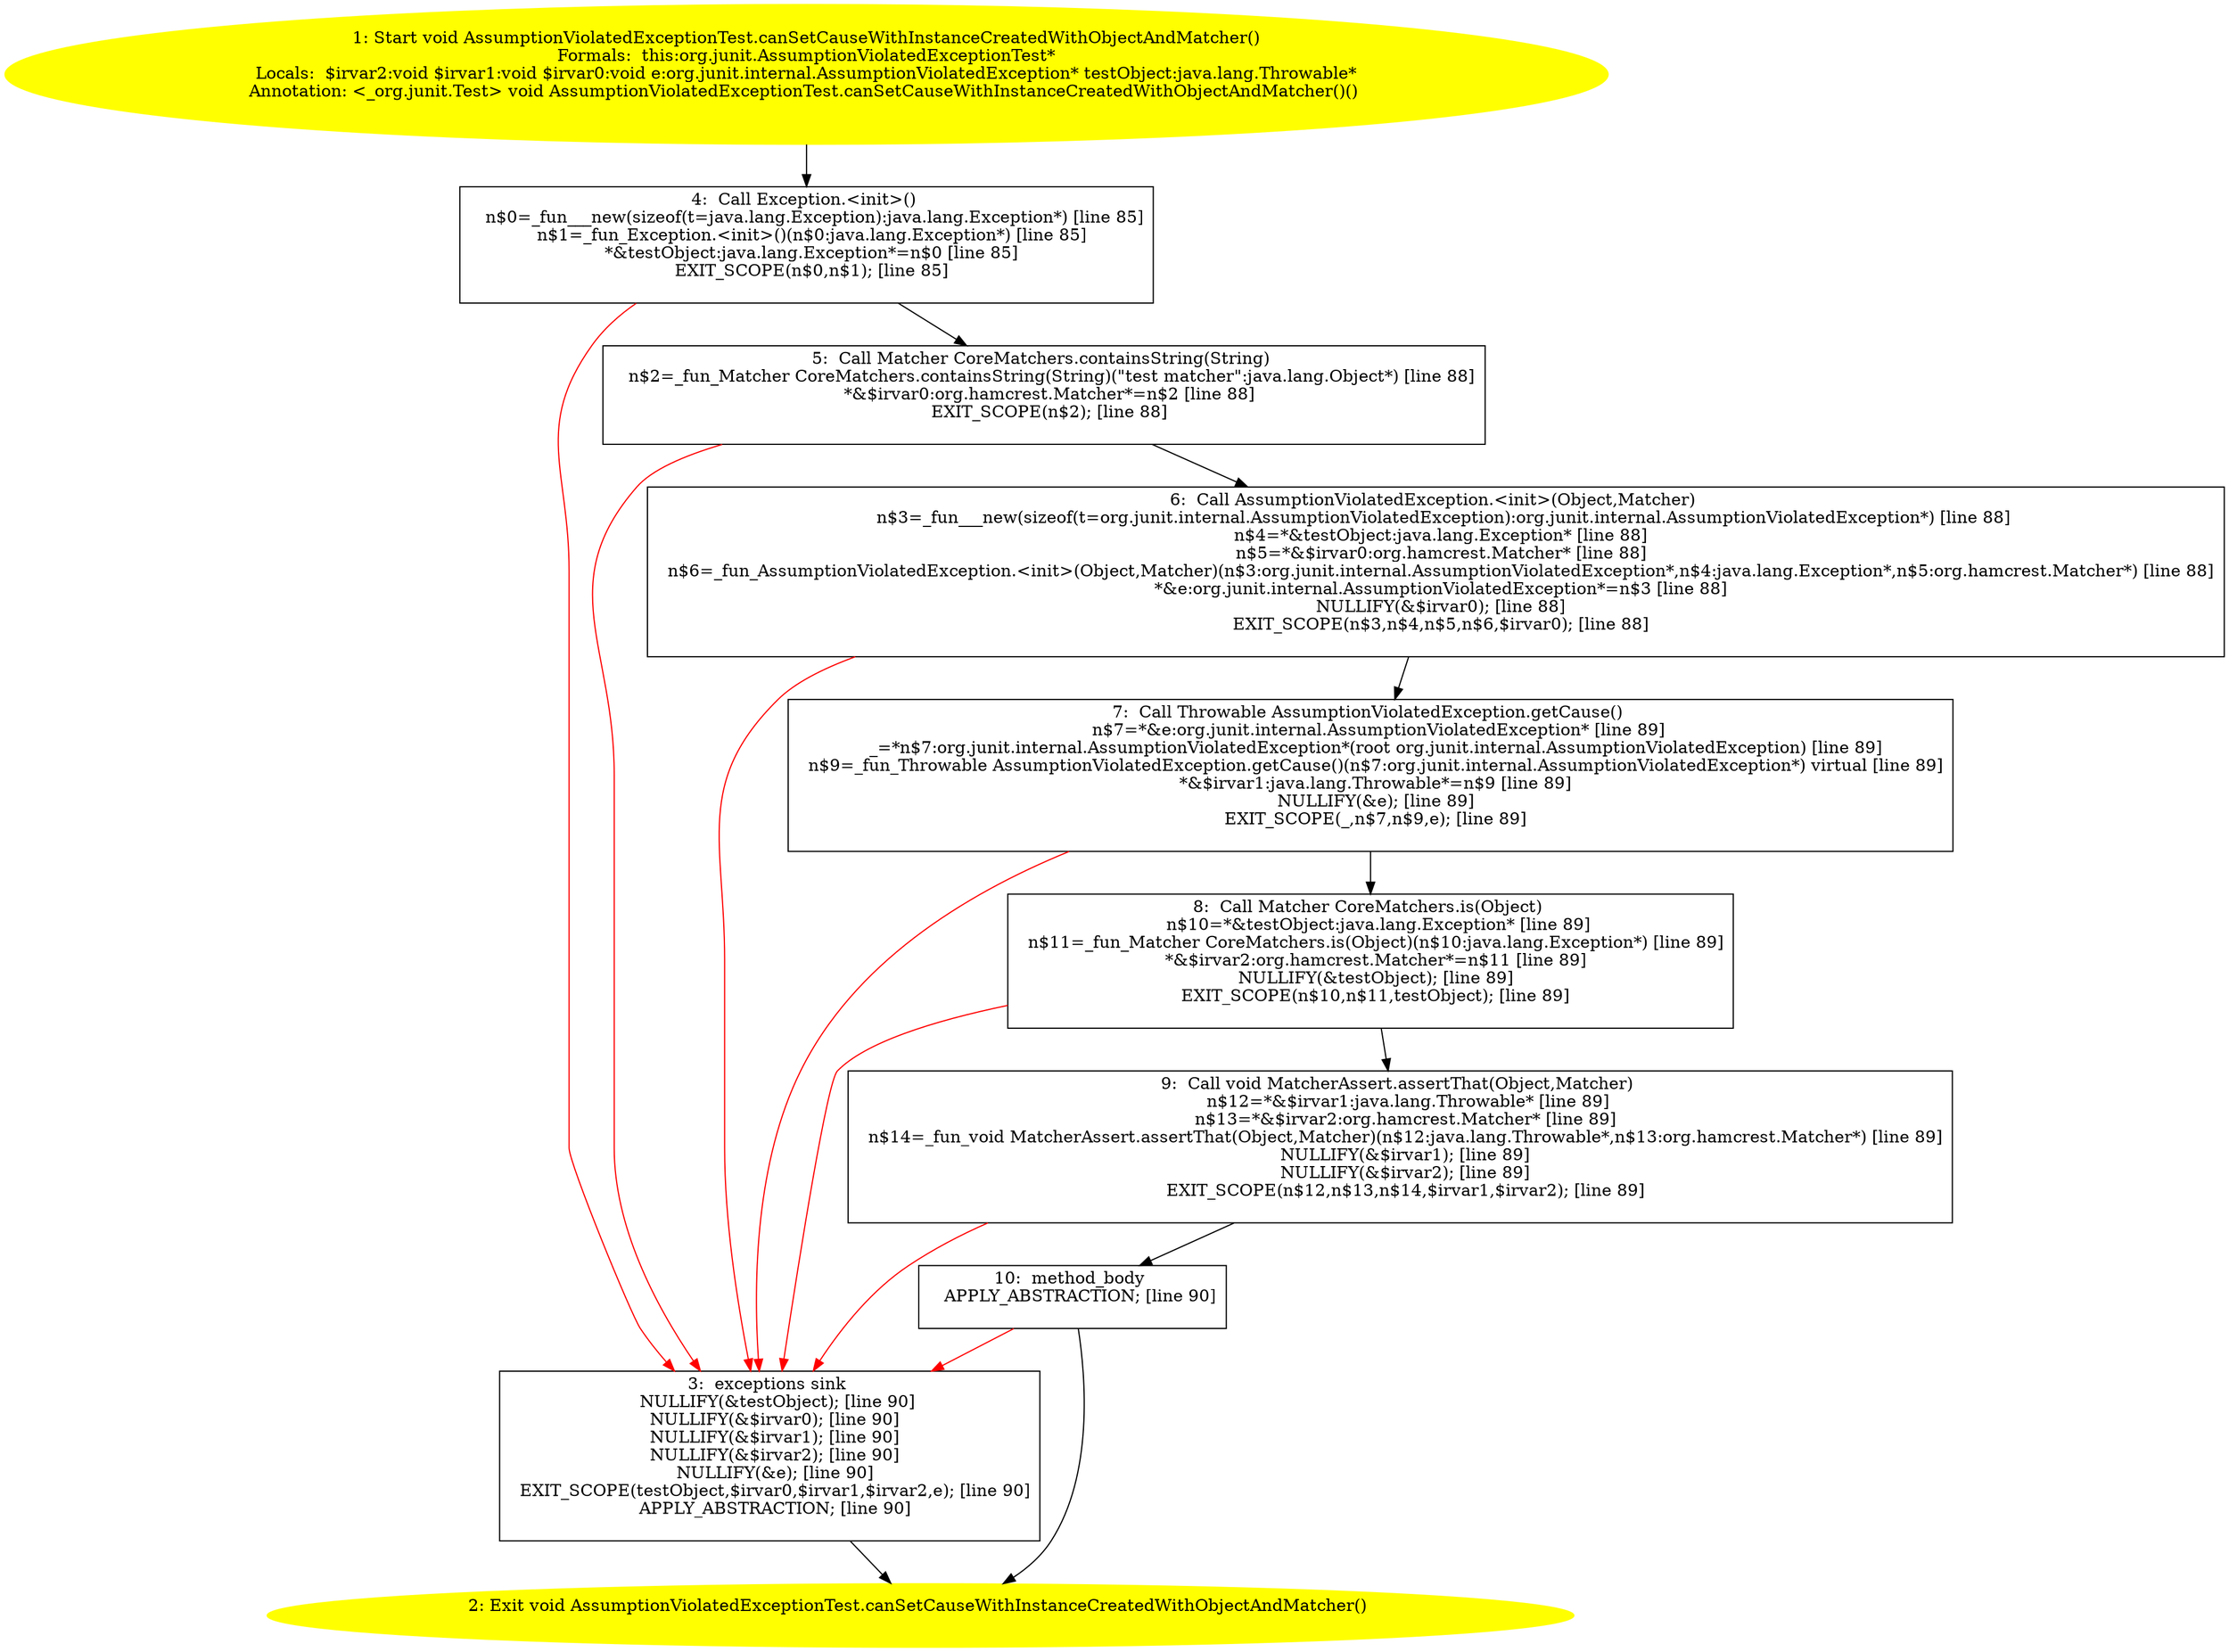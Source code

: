 /* @generated */
digraph cfg {
"org.junit.AssumptionViolatedExceptionTest.canSetCauseWithInstanceCreatedWithObjectAndMatcher():void.8380d3564e1d2e651a5c638d8a9336e9_1" [label="1: Start void AssumptionViolatedExceptionTest.canSetCauseWithInstanceCreatedWithObjectAndMatcher()\nFormals:  this:org.junit.AssumptionViolatedExceptionTest*\nLocals:  $irvar2:void $irvar1:void $irvar0:void e:org.junit.internal.AssumptionViolatedException* testObject:java.lang.Throwable*\nAnnotation: <_org.junit.Test> void AssumptionViolatedExceptionTest.canSetCauseWithInstanceCreatedWithObjectAndMatcher()() \n  " color=yellow style=filled]
	

	 "org.junit.AssumptionViolatedExceptionTest.canSetCauseWithInstanceCreatedWithObjectAndMatcher():void.8380d3564e1d2e651a5c638d8a9336e9_1" -> "org.junit.AssumptionViolatedExceptionTest.canSetCauseWithInstanceCreatedWithObjectAndMatcher():void.8380d3564e1d2e651a5c638d8a9336e9_4" ;
"org.junit.AssumptionViolatedExceptionTest.canSetCauseWithInstanceCreatedWithObjectAndMatcher():void.8380d3564e1d2e651a5c638d8a9336e9_2" [label="2: Exit void AssumptionViolatedExceptionTest.canSetCauseWithInstanceCreatedWithObjectAndMatcher() \n  " color=yellow style=filled]
	

"org.junit.AssumptionViolatedExceptionTest.canSetCauseWithInstanceCreatedWithObjectAndMatcher():void.8380d3564e1d2e651a5c638d8a9336e9_3" [label="3:  exceptions sink \n   NULLIFY(&testObject); [line 90]\n  NULLIFY(&$irvar0); [line 90]\n  NULLIFY(&$irvar1); [line 90]\n  NULLIFY(&$irvar2); [line 90]\n  NULLIFY(&e); [line 90]\n  EXIT_SCOPE(testObject,$irvar0,$irvar1,$irvar2,e); [line 90]\n  APPLY_ABSTRACTION; [line 90]\n " shape="box"]
	

	 "org.junit.AssumptionViolatedExceptionTest.canSetCauseWithInstanceCreatedWithObjectAndMatcher():void.8380d3564e1d2e651a5c638d8a9336e9_3" -> "org.junit.AssumptionViolatedExceptionTest.canSetCauseWithInstanceCreatedWithObjectAndMatcher():void.8380d3564e1d2e651a5c638d8a9336e9_2" ;
"org.junit.AssumptionViolatedExceptionTest.canSetCauseWithInstanceCreatedWithObjectAndMatcher():void.8380d3564e1d2e651a5c638d8a9336e9_4" [label="4:  Call Exception.<init>() \n   n$0=_fun___new(sizeof(t=java.lang.Exception):java.lang.Exception*) [line 85]\n  n$1=_fun_Exception.<init>()(n$0:java.lang.Exception*) [line 85]\n  *&testObject:java.lang.Exception*=n$0 [line 85]\n  EXIT_SCOPE(n$0,n$1); [line 85]\n " shape="box"]
	

	 "org.junit.AssumptionViolatedExceptionTest.canSetCauseWithInstanceCreatedWithObjectAndMatcher():void.8380d3564e1d2e651a5c638d8a9336e9_4" -> "org.junit.AssumptionViolatedExceptionTest.canSetCauseWithInstanceCreatedWithObjectAndMatcher():void.8380d3564e1d2e651a5c638d8a9336e9_5" ;
	 "org.junit.AssumptionViolatedExceptionTest.canSetCauseWithInstanceCreatedWithObjectAndMatcher():void.8380d3564e1d2e651a5c638d8a9336e9_4" -> "org.junit.AssumptionViolatedExceptionTest.canSetCauseWithInstanceCreatedWithObjectAndMatcher():void.8380d3564e1d2e651a5c638d8a9336e9_3" [color="red" ];
"org.junit.AssumptionViolatedExceptionTest.canSetCauseWithInstanceCreatedWithObjectAndMatcher():void.8380d3564e1d2e651a5c638d8a9336e9_5" [label="5:  Call Matcher CoreMatchers.containsString(String) \n   n$2=_fun_Matcher CoreMatchers.containsString(String)(\"test matcher\":java.lang.Object*) [line 88]\n  *&$irvar0:org.hamcrest.Matcher*=n$2 [line 88]\n  EXIT_SCOPE(n$2); [line 88]\n " shape="box"]
	

	 "org.junit.AssumptionViolatedExceptionTest.canSetCauseWithInstanceCreatedWithObjectAndMatcher():void.8380d3564e1d2e651a5c638d8a9336e9_5" -> "org.junit.AssumptionViolatedExceptionTest.canSetCauseWithInstanceCreatedWithObjectAndMatcher():void.8380d3564e1d2e651a5c638d8a9336e9_6" ;
	 "org.junit.AssumptionViolatedExceptionTest.canSetCauseWithInstanceCreatedWithObjectAndMatcher():void.8380d3564e1d2e651a5c638d8a9336e9_5" -> "org.junit.AssumptionViolatedExceptionTest.canSetCauseWithInstanceCreatedWithObjectAndMatcher():void.8380d3564e1d2e651a5c638d8a9336e9_3" [color="red" ];
"org.junit.AssumptionViolatedExceptionTest.canSetCauseWithInstanceCreatedWithObjectAndMatcher():void.8380d3564e1d2e651a5c638d8a9336e9_6" [label="6:  Call AssumptionViolatedException.<init>(Object,Matcher) \n   n$3=_fun___new(sizeof(t=org.junit.internal.AssumptionViolatedException):org.junit.internal.AssumptionViolatedException*) [line 88]\n  n$4=*&testObject:java.lang.Exception* [line 88]\n  n$5=*&$irvar0:org.hamcrest.Matcher* [line 88]\n  n$6=_fun_AssumptionViolatedException.<init>(Object,Matcher)(n$3:org.junit.internal.AssumptionViolatedException*,n$4:java.lang.Exception*,n$5:org.hamcrest.Matcher*) [line 88]\n  *&e:org.junit.internal.AssumptionViolatedException*=n$3 [line 88]\n  NULLIFY(&$irvar0); [line 88]\n  EXIT_SCOPE(n$3,n$4,n$5,n$6,$irvar0); [line 88]\n " shape="box"]
	

	 "org.junit.AssumptionViolatedExceptionTest.canSetCauseWithInstanceCreatedWithObjectAndMatcher():void.8380d3564e1d2e651a5c638d8a9336e9_6" -> "org.junit.AssumptionViolatedExceptionTest.canSetCauseWithInstanceCreatedWithObjectAndMatcher():void.8380d3564e1d2e651a5c638d8a9336e9_7" ;
	 "org.junit.AssumptionViolatedExceptionTest.canSetCauseWithInstanceCreatedWithObjectAndMatcher():void.8380d3564e1d2e651a5c638d8a9336e9_6" -> "org.junit.AssumptionViolatedExceptionTest.canSetCauseWithInstanceCreatedWithObjectAndMatcher():void.8380d3564e1d2e651a5c638d8a9336e9_3" [color="red" ];
"org.junit.AssumptionViolatedExceptionTest.canSetCauseWithInstanceCreatedWithObjectAndMatcher():void.8380d3564e1d2e651a5c638d8a9336e9_7" [label="7:  Call Throwable AssumptionViolatedException.getCause() \n   n$7=*&e:org.junit.internal.AssumptionViolatedException* [line 89]\n  _=*n$7:org.junit.internal.AssumptionViolatedException*(root org.junit.internal.AssumptionViolatedException) [line 89]\n  n$9=_fun_Throwable AssumptionViolatedException.getCause()(n$7:org.junit.internal.AssumptionViolatedException*) virtual [line 89]\n  *&$irvar1:java.lang.Throwable*=n$9 [line 89]\n  NULLIFY(&e); [line 89]\n  EXIT_SCOPE(_,n$7,n$9,e); [line 89]\n " shape="box"]
	

	 "org.junit.AssumptionViolatedExceptionTest.canSetCauseWithInstanceCreatedWithObjectAndMatcher():void.8380d3564e1d2e651a5c638d8a9336e9_7" -> "org.junit.AssumptionViolatedExceptionTest.canSetCauseWithInstanceCreatedWithObjectAndMatcher():void.8380d3564e1d2e651a5c638d8a9336e9_8" ;
	 "org.junit.AssumptionViolatedExceptionTest.canSetCauseWithInstanceCreatedWithObjectAndMatcher():void.8380d3564e1d2e651a5c638d8a9336e9_7" -> "org.junit.AssumptionViolatedExceptionTest.canSetCauseWithInstanceCreatedWithObjectAndMatcher():void.8380d3564e1d2e651a5c638d8a9336e9_3" [color="red" ];
"org.junit.AssumptionViolatedExceptionTest.canSetCauseWithInstanceCreatedWithObjectAndMatcher():void.8380d3564e1d2e651a5c638d8a9336e9_8" [label="8:  Call Matcher CoreMatchers.is(Object) \n   n$10=*&testObject:java.lang.Exception* [line 89]\n  n$11=_fun_Matcher CoreMatchers.is(Object)(n$10:java.lang.Exception*) [line 89]\n  *&$irvar2:org.hamcrest.Matcher*=n$11 [line 89]\n  NULLIFY(&testObject); [line 89]\n  EXIT_SCOPE(n$10,n$11,testObject); [line 89]\n " shape="box"]
	

	 "org.junit.AssumptionViolatedExceptionTest.canSetCauseWithInstanceCreatedWithObjectAndMatcher():void.8380d3564e1d2e651a5c638d8a9336e9_8" -> "org.junit.AssumptionViolatedExceptionTest.canSetCauseWithInstanceCreatedWithObjectAndMatcher():void.8380d3564e1d2e651a5c638d8a9336e9_9" ;
	 "org.junit.AssumptionViolatedExceptionTest.canSetCauseWithInstanceCreatedWithObjectAndMatcher():void.8380d3564e1d2e651a5c638d8a9336e9_8" -> "org.junit.AssumptionViolatedExceptionTest.canSetCauseWithInstanceCreatedWithObjectAndMatcher():void.8380d3564e1d2e651a5c638d8a9336e9_3" [color="red" ];
"org.junit.AssumptionViolatedExceptionTest.canSetCauseWithInstanceCreatedWithObjectAndMatcher():void.8380d3564e1d2e651a5c638d8a9336e9_9" [label="9:  Call void MatcherAssert.assertThat(Object,Matcher) \n   n$12=*&$irvar1:java.lang.Throwable* [line 89]\n  n$13=*&$irvar2:org.hamcrest.Matcher* [line 89]\n  n$14=_fun_void MatcherAssert.assertThat(Object,Matcher)(n$12:java.lang.Throwable*,n$13:org.hamcrest.Matcher*) [line 89]\n  NULLIFY(&$irvar1); [line 89]\n  NULLIFY(&$irvar2); [line 89]\n  EXIT_SCOPE(n$12,n$13,n$14,$irvar1,$irvar2); [line 89]\n " shape="box"]
	

	 "org.junit.AssumptionViolatedExceptionTest.canSetCauseWithInstanceCreatedWithObjectAndMatcher():void.8380d3564e1d2e651a5c638d8a9336e9_9" -> "org.junit.AssumptionViolatedExceptionTest.canSetCauseWithInstanceCreatedWithObjectAndMatcher():void.8380d3564e1d2e651a5c638d8a9336e9_10" ;
	 "org.junit.AssumptionViolatedExceptionTest.canSetCauseWithInstanceCreatedWithObjectAndMatcher():void.8380d3564e1d2e651a5c638d8a9336e9_9" -> "org.junit.AssumptionViolatedExceptionTest.canSetCauseWithInstanceCreatedWithObjectAndMatcher():void.8380d3564e1d2e651a5c638d8a9336e9_3" [color="red" ];
"org.junit.AssumptionViolatedExceptionTest.canSetCauseWithInstanceCreatedWithObjectAndMatcher():void.8380d3564e1d2e651a5c638d8a9336e9_10" [label="10:  method_body \n   APPLY_ABSTRACTION; [line 90]\n " shape="box"]
	

	 "org.junit.AssumptionViolatedExceptionTest.canSetCauseWithInstanceCreatedWithObjectAndMatcher():void.8380d3564e1d2e651a5c638d8a9336e9_10" -> "org.junit.AssumptionViolatedExceptionTest.canSetCauseWithInstanceCreatedWithObjectAndMatcher():void.8380d3564e1d2e651a5c638d8a9336e9_2" ;
	 "org.junit.AssumptionViolatedExceptionTest.canSetCauseWithInstanceCreatedWithObjectAndMatcher():void.8380d3564e1d2e651a5c638d8a9336e9_10" -> "org.junit.AssumptionViolatedExceptionTest.canSetCauseWithInstanceCreatedWithObjectAndMatcher():void.8380d3564e1d2e651a5c638d8a9336e9_3" [color="red" ];
}

